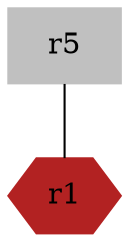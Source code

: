 strict digraph r5
{
r5[shape=box color=gray style=filled]
r1[shape=hexagon color=firebrick style=filled]
r5->r1[dir=none]
}
